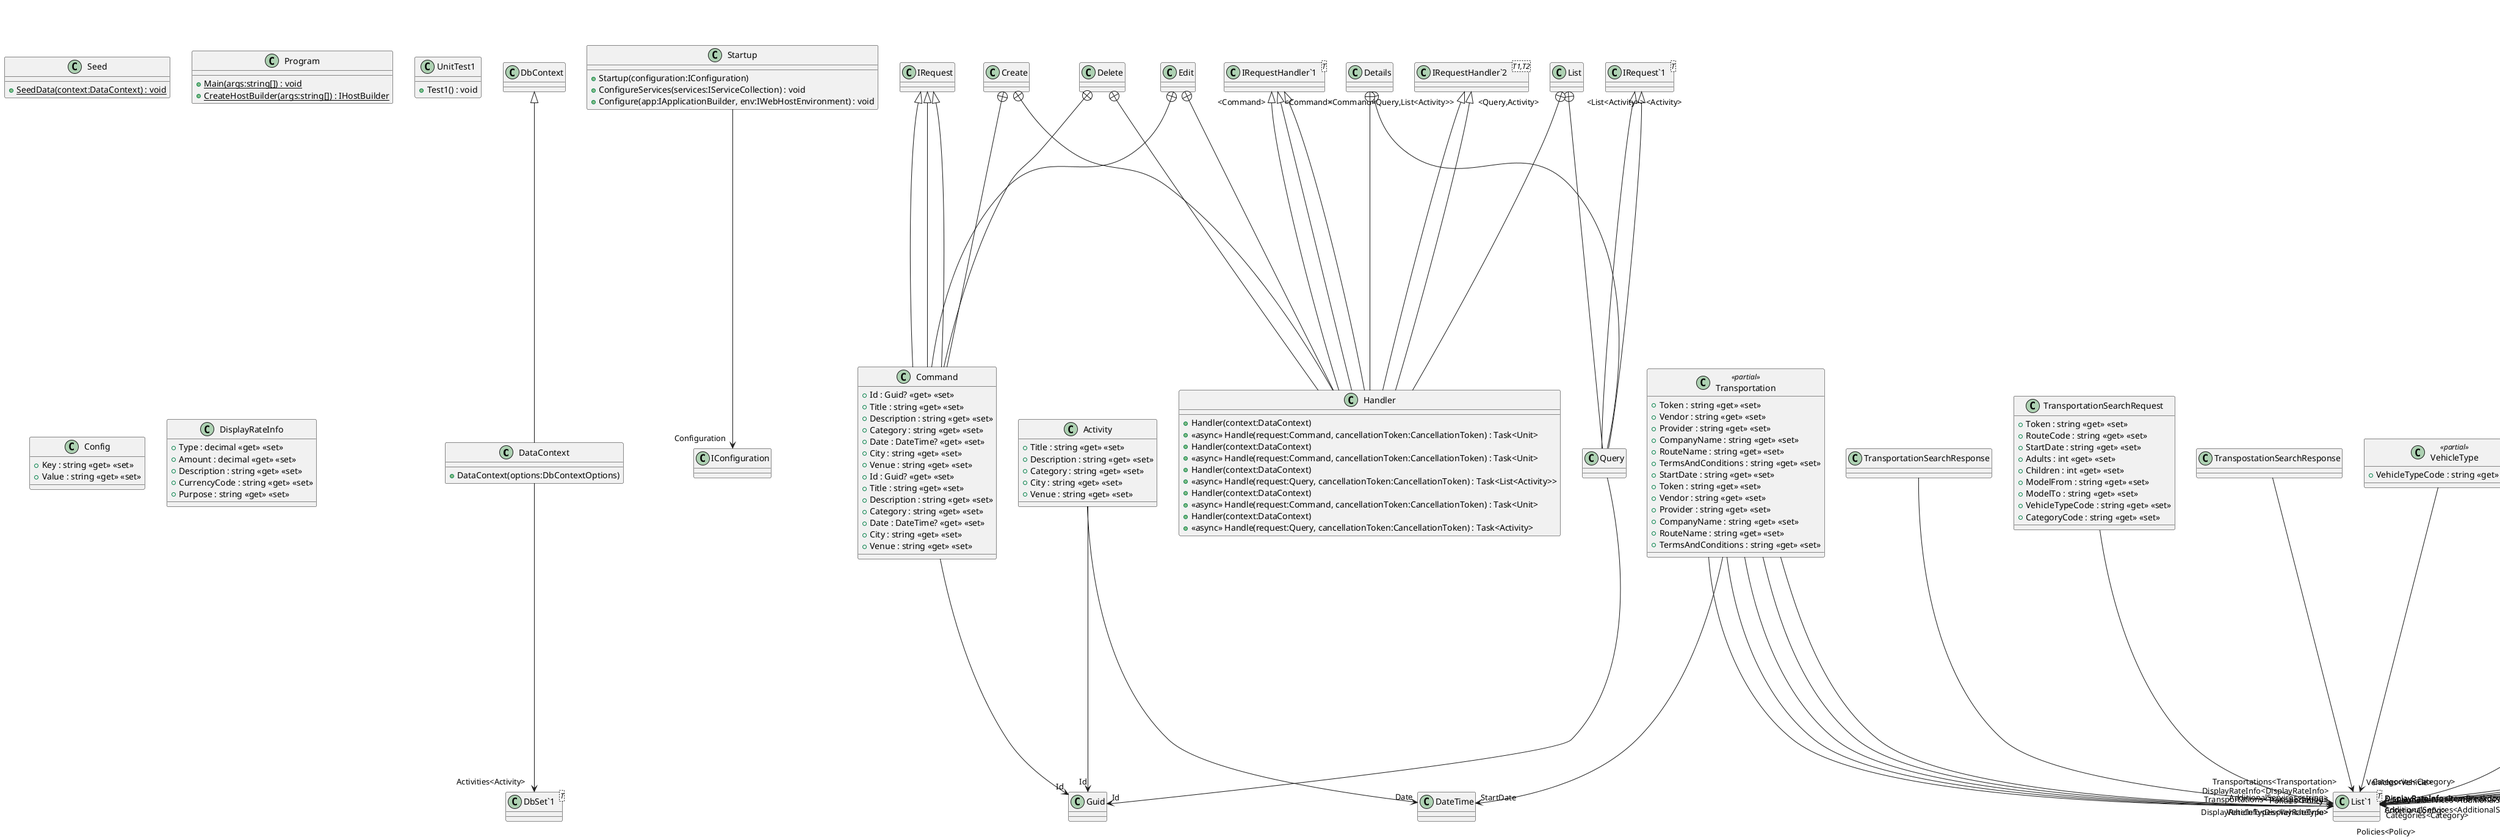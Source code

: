 @startuml
class DataContext {
    + DataContext(options:DbContextOptions)
}
class "DbSet`1"<T> {
}
DbContext <|-- DataContext
DataContext --> "Activities<Activity>" "DbSet`1"
class Seed {
    + {static} SeedData(context:DataContext) : void
}
class Startup {
    + Startup(configuration:IConfiguration)
    + ConfigureServices(services:IServiceCollection) : void
    + Configure(app:IApplicationBuilder, env:IWebHostEnvironment) : void
}
Startup --> "Configuration" IConfiguration
class Program {
    + {static} Main(args:string[]) : void
    + {static} CreateHostBuilder(args:string[]) : IHostBuilder
}
class UnitTest1 {
    + Test1() : void
}
class Activity {
    + Title : string <<get>> <<set>>
    + Description : string <<get>> <<set>>
    + Category : string <<get>> <<set>>
    + City : string <<get>> <<set>>
    + Venue : string <<get>> <<set>>
}
Activity --> "Id" Guid
Activity --> "Date" DateTime
class TransportationSearchRequest {
    + Token : string <<get>> <<set>>
    + RouteCode : string <<get>> <<set>>
    + StartDate : string <<get>> <<set>>
    + Adults : int <<get>> <<set>>
    + Children : int <<get>> <<set>>
    + ModelFrom : string <<get>> <<set>>
    + ModelTo : string <<get>> <<set>>
    + VehicleTypeCode : string <<get>> <<set>>
    + CategoryCode : string <<get>> <<set>>
}
class "List`1"<T> {
}
TransportationSearchRequest --> "AdditionalServices<string>" "List`1"
class TranspostationSearchResponse {
}
class Transportation <<partial>> {
    + Token : string <<get>> <<set>>
    + Vendor : string <<get>> <<set>>
    + Provider : string <<get>> <<set>>
    + CompanyName : string <<get>> <<set>>
    + RouteName : string <<get>> <<set>>
    + TermsAndConditions : string <<get>> <<set>>
    + StartDate : string <<get>> <<set>>
}
class VehicleType <<partial>> {
    + VehicleTypeCode : string <<get>> <<set>>
}
class Category <<partial>> {
    + CategoryCode : string <<get>> <<set>>
    + CategoryName : string <<get>> <<set>>
    + AvailableQuantity : int <<get>> <<set>>
    + MaxPaxCapacity : int <<get>> <<set>>
}
class ItemBreakdown {
    + Date : DateTime? <<get>> <<set>>
    + ExchangeRate : decimal <<get>> <<set>>
    + LocalAmount : decimal <<get>> <<set>>
    + LocalCurrencyCode : string <<get>> <<set>>
    + Quantity : int <<get>> <<set>>
    + RoomNumber : int <<get>> <<set>>
    + SurchargeTypeId : int <<get>> <<set>>
    + TaxTypeId : int <<get>> <<set>>
    + UsdAmount : decimal <<get>> <<set>>
    + TaxProtoTypeId : int <<get>> <<set>>
}
class AdditionalService <<partial>> {
    + Code : long <<get>> <<set>>
    + Description : string <<get>> <<set>>
}
class Config {
    + Key : string <<get>> <<set>>
    + Value : string <<get>> <<set>>
}
class Policy <<partial>> {
    + Type : string <<get>> <<set>>
    + Name : string <<get>> <<set>>
    + IsCurrentPolicy : bool <<get>> <<set>>
    + IsNoShow : bool <<get>> <<set>>
}
class DateCriteria {
    + StartDate : string <<get>> <<set>>
    + EndDate : string <<get>> <<set>>
}
enum BreakdownType {
    None= 0,
    RoomCharge= 1,
    Surcharge= 2,
    CancellationFee= 3,
    ExtraBed= 4,
    Discount= 5,
    BestPriceGuarantee= 6,
    StaffDiscount= 7,
    CancellationPolicy= 8,
    Other= 9,
    NoshowFee= 10,
    TravelVisa= 11,
    GroundTransportation= 12,
}
enum BreakdownItemId {
    None= 0,
    NetExclusive= 1,
    Tax= 2,
    Margin= 3,
    Commission= 4,
    ProcessingFee= 5,
    DiscountPromotion= 6,
    Uplift= 7,
    AffiliateCommission= 8,
    Downlift= 9,
    NetInclusive= 10,
    SalesExclusive= 11,
    SalesInclusive= 12,
    Payment= 13,
    AccruedRewardPoints= 14,
    YcsPromotion= 15,
    Fee= 16,
    PartnerDiscount= 17,
    PartnerDiscountToBePaid= 18,
    ExchangeRateDifference= 19,
    BankCharges= 20,
    ConcurExpense= 21,
    ConcurTax= 22,
    ConcurAdvance= 23,
    UpcPayment= 24,
    UpcAdjustment= 25,
    StaffDiscount= 26,
    BestPrice= 27,
    OtherAdjustment= 28,
    Ebe= 29,
    UpcOvercharge= 30,
    APClearing= 31,
    InputGst= 32,
    FxGainAndLoss= 33,
    WexUplift= 34,
    TransactionCost= 35,
    CashInTransit= 36,
    UpcCostAdjustment= 37,
    B2BCommission= 38,
    LoyaltyDiscount= 39,
    AccRateDifference= 40,
    ReferenceSalesInclusive= 41,
    AgodaAgencyCommission= 42,
    TotMarginTaxCollected= 43,
    TotMarginFeeCollected= 44,
}
class Model <<partial>> {
    + From : long <<get>> <<set>>
    + To : long <<get>> <<set>>
}
class "List`1"<T> {
}
TranspostationSearchResponse --> "Transportations<Transportation>" "List`1"
Transportation --> "VehicleTypes<VehicleType>" "List`1"
Transportation --> "Policies<Policy>" "List`1"
VehicleType --> "Categories<Category>" "List`1"
Category --> "Model" Model
Category --> "DisplayRateInfo<ItemBreakdown>" "List`1"
Category --> "AdditionalServices<AdditionalService>" "List`1"
ItemBreakdown --> "ItemId" BreakdownItemId
ItemBreakdown --> "Type" BreakdownType
AdditionalService --> "DisplayRateInfo<ItemBreakdown>" "List`1"
Policy --> "DateCriteria" DateCriteria
Policy --> "Criteria<Config>" "List`1"
class TransportationSearchResponse {
}
class Transportation {
    + Token : string <<get>> <<set>>
    + Vendor : string <<get>> <<set>>
    + Provider : string <<get>> <<set>>
    + CompanyName : string <<get>> <<set>>
    + RouteName : string <<get>> <<set>>
    + TermsAndConditions : string <<get>> <<set>>
}
class DisplayRateInfo {
    + Type : decimal <<get>> <<set>>
    + Amount : decimal <<get>> <<set>>
    + Description : string <<get>> <<set>>
    + CurrencyCode : string <<get>> <<set>>
    + Purpose : string <<get>> <<set>>
}
class AdditionalService {
    + Description : string <<get>> <<set>>
    + DescriptionAr : string <<get>> <<set>>
    + Amount : decimal <<get>> <<set>>
}
class Vehicle {
    + VehicleTypeName : string <<get>> <<set>>
    + ModelFrom : string <<get>> <<set>>
    + ModelTo : string <<get>> <<set>>
}
class Category {
    + CategoryName : string <<get>> <<set>>
}
class Policy {
    + Type : string <<get>> <<set>>
    + Name : string <<get>> <<set>>
    + ActiveFrom : string <<get>> <<set>>
    + ActiveTo : string <<get>> <<set>>
    + Summary : string <<get>> <<set>>
}
class "List`1"<T> {
}
TransportationSearchResponse --> "Transportations<Transportation>" "List`1"
Transportation --> "StartDate" DateTime
Transportation --> "Vehicles<Vehicle>" "List`1"
Transportation --> "Policies<Policy>" "List`1"
Transportation --> "DisplayRateInfo<DisplayRateInfo>" "List`1"
Vehicle --> "Categories<Category>" "List`1"
Category --> "DisplayRateInfo<DisplayRateInfo>" "List`1"
Category --> "AdditionalServices<AdditionalService>" "List`1"
class ValueEntityRemoved <<partial>> {
}
class DataContextModelSnapshot <<partial>> {
}
ModelSnapshot <|-- DataContextModelSnapshot
class SeedValues <<partial>> {
}
class ActivityEntityAdded <<partial>> {
}
class FixDescriptionColumnName <<partial>> {
}
Migration <|-- FixDescriptionColumnName
class Initial <<partial>> {
}
class ValueEntityRemoved <<partial>> {
}
Migration <|-- ValueEntityRemoved
class SeedValues <<partial>> {
}
Migration <|-- SeedValues
class Initial <<partial>> {
}
Migration <|-- Initial
class ActivityEntityAdded <<partial>> {
}
Migration <|-- ActivityEntityAdded
class FixDescriptionColumnName <<partial>> {
}
class Edit {
}
class Command {
    + Id : Guid? <<get>> <<set>>
    + Title : string <<get>> <<set>>
    + Description : string <<get>> <<set>>
    + Category : string <<get>> <<set>>
    + Date : DateTime? <<get>> <<set>>
    + City : string <<get>> <<set>>
    + Venue : string <<get>> <<set>>
}
class Handler {
    + Handler(context:DataContext)
    + <<async>> Handle(request:Command, cancellationToken:CancellationToken) : Task<Unit>
}
class "IRequestHandler`1"<T> {
}
Edit +-- Command
IRequest <|-- Command
Edit +-- Handler
"IRequestHandler`1" "<Command>" <|-- Handler
class Delete {
}
class Command {
}
class Handler {
    + Handler(context:DataContext)
    + <<async>> Handle(request:Command, cancellationToken:CancellationToken) : Task<Unit>
}
class "IRequestHandler`1"<T> {
}
Delete +-- Command
IRequest <|-- Command
Command --> "Id" Guid
Delete +-- Handler
"IRequestHandler`1" "<Command>" <|-- Handler
class List {
}
class Query {
}
class Handler {
    + Handler(context:DataContext)
    + <<async>> Handle(request:Query, cancellationToken:CancellationToken) : Task<List<Activity>>
}
class "IRequest`1"<T> {
}
class "IRequestHandler`2"<T1,T2> {
}
List +-- Query
"IRequest`1" "<List<Activity>>" <|-- Query
List +-- Handler
"IRequestHandler`2" "<Query,List<Activity>>" <|-- Handler
class Create {
}
class Command {
    + Id : Guid? <<get>> <<set>>
    + Title : string <<get>> <<set>>
    + Description : string <<get>> <<set>>
    + Category : string <<get>> <<set>>
    + Date : DateTime? <<get>> <<set>>
    + City : string <<get>> <<set>>
    + Venue : string <<get>> <<set>>
}
class Handler {
    + Handler(context:DataContext)
    + <<async>> Handle(request:Command, cancellationToken:CancellationToken) : Task<Unit>
}
class "IRequestHandler`1"<T> {
}
Create +-- Command
IRequest <|-- Command
Create +-- Handler
"IRequestHandler`1" "<Command>" <|-- Handler
class Details {
}
class Query {
}
class Handler {
    + Handler(context:DataContext)
    + <<async>> Handle(request:Query, cancellationToken:CancellationToken) : Task<Activity>
}
class "IRequest`1"<T> {
}
class "IRequestHandler`2"<T1,T2> {
}
Details +-- Query
"IRequest`1" "<Activity>" <|-- Query
Query --> "Id" Guid
Details +-- Handler
"IRequestHandler`2" "<Query,Activity>" <|-- Handler
class ActivitiesController {
    + ActivitiesController(logger:ILogger<ActivitiesController>, mediator:IMediator)
    + <<async>> List() : Task<ActionResult<List<Activity>>>
    + <<async>> Details(id:Guid) : Task<ActionResult<Activity>>
    + <<async>> Create(activity:Create.Command) : Task<ActionResult<Unit>>
    + <<async>> Edit(id:Guid, activity:Edit.Command) : Task<ActionResult<Unit>>
    + <<async>> Delete(id:Guid) : Task<ActionResult<Unit>>
}
ControllerBase <|-- ActivitiesController
@enduml
